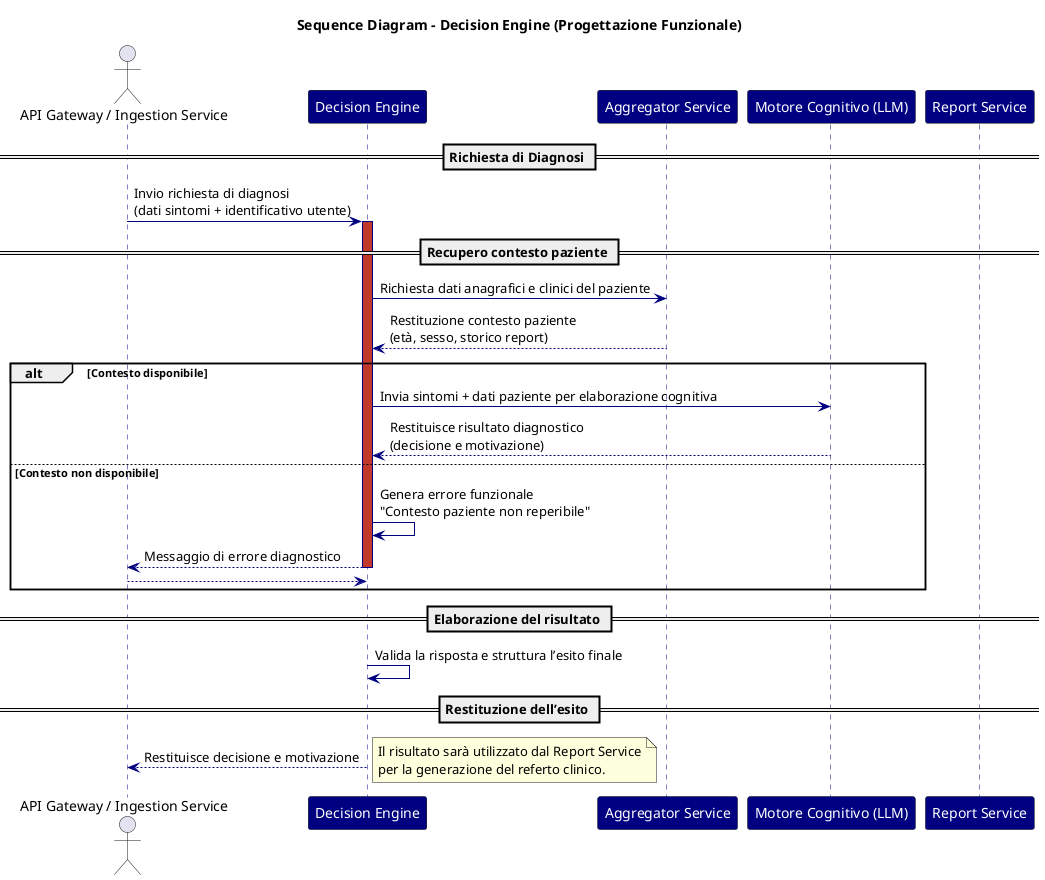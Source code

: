 @startuml sequence_diagram_DECISION
title Sequence Diagram - Decision Engine (Progettazione Funzionale)

skinparam backgroundColor #FFFFFF
skinparam sequence {
  ArrowColor #000080
  LifeLineBorderColor #000080
  LifeLineBackgroundColor #C0392B
  ParticipantBackgroundColor #000080 
  ParticipantFontColor #FFFFFF 
  FontColor #000060 
}

actor "API Gateway / Ingestion Service" as GATEWAY
participant "Decision Engine" as DEC
participant "Aggregator Service" as AGG
participant "Motore Cognitivo (LLM)" as LLM
participant "Report Service" as REP

== Richiesta di Diagnosi ==
GATEWAY -> DEC : Invio richiesta di diagnosi\n(dati sintomi + identificativo utente)
activate DEC

== Recupero contesto paziente ==
DEC -> AGG : Richiesta dati anagrafici e clinici del paziente
AGG --> DEC : Restituzione contesto paziente\n(età, sesso, storico report)

alt Contesto disponibile
    DEC -> LLM : Invia sintomi + dati paziente per elaborazione cognitiva
    LLM --> DEC : Restituisce risultato diagnostico\n(decisione e motivazione)
else Contesto non disponibile
    DEC -> DEC : Genera errore funzionale\n"Contesto paziente non reperibile"
    DEC --> GATEWAY : Messaggio di errore diagnostico
    deactivate DEC
    return
end

== Elaborazione del risultato ==
DEC -> DEC : Valida la risposta e struttura l’esito finale

== Restituzione dell’esito ==
DEC --> GATEWAY : Restituisce decisione e motivazione
note right
Il risultato sarà utilizzato dal Report Service
per la generazione del referto clinico.
end note

deactivate DEC
@enduml